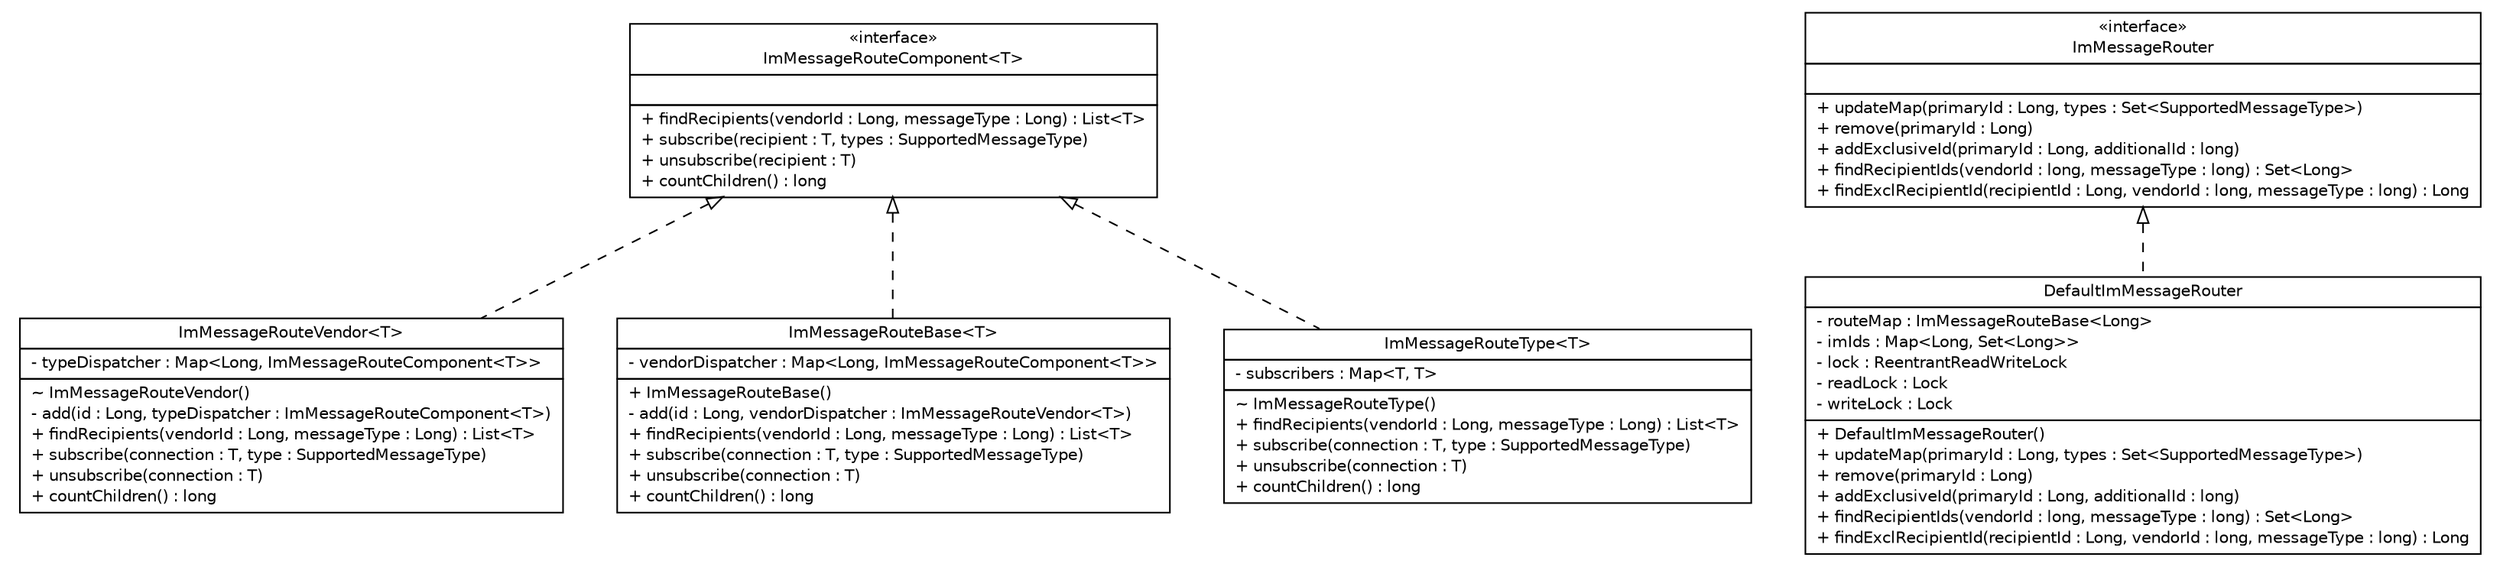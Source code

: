 #!/usr/local/bin/dot
#
# Class diagram 
# Generated by UMLGraph version R5_6 (http://www.umlgraph.org/)
#

digraph G {
	edge [fontname="Helvetica",fontsize=10,labelfontname="Helvetica",labelfontsize=10];
	node [fontname="Helvetica",fontsize=10,shape=plaintext];
	nodesep=0.25;
	ranksep=0.5;
	// de.hsbremen.tc.tnc.tnccs.im.route.ImMessageRouteComponent<T>
	c1350 [label=<<table title="de.hsbremen.tc.tnc.tnccs.im.route.ImMessageRouteComponent" border="0" cellborder="1" cellspacing="0" cellpadding="2" port="p" href="./ImMessageRouteComponent.html">
		<tr><td><table border="0" cellspacing="0" cellpadding="1">
<tr><td align="center" balign="center"> &#171;interface&#187; </td></tr>
<tr><td align="center" balign="center"> ImMessageRouteComponent&lt;T&gt; </td></tr>
		</table></td></tr>
		<tr><td><table border="0" cellspacing="0" cellpadding="1">
<tr><td align="left" balign="left">  </td></tr>
		</table></td></tr>
		<tr><td><table border="0" cellspacing="0" cellpadding="1">
<tr><td align="left" balign="left"> + findRecipients(vendorId : Long, messageType : Long) : List&lt;T&gt; </td></tr>
<tr><td align="left" balign="left"> + subscribe(recipient : T, types : SupportedMessageType) </td></tr>
<tr><td align="left" balign="left"> + unsubscribe(recipient : T) </td></tr>
<tr><td align="left" balign="left"> + countChildren() : long </td></tr>
		</table></td></tr>
		</table>>, URL="./ImMessageRouteComponent.html", fontname="Helvetica", fontcolor="black", fontsize=10.0];
	// de.hsbremen.tc.tnc.tnccs.im.route.ImMessageRouter
	c1351 [label=<<table title="de.hsbremen.tc.tnc.tnccs.im.route.ImMessageRouter" border="0" cellborder="1" cellspacing="0" cellpadding="2" port="p" href="./ImMessageRouter.html">
		<tr><td><table border="0" cellspacing="0" cellpadding="1">
<tr><td align="center" balign="center"> &#171;interface&#187; </td></tr>
<tr><td align="center" balign="center"> ImMessageRouter </td></tr>
		</table></td></tr>
		<tr><td><table border="0" cellspacing="0" cellpadding="1">
<tr><td align="left" balign="left">  </td></tr>
		</table></td></tr>
		<tr><td><table border="0" cellspacing="0" cellpadding="1">
<tr><td align="left" balign="left"> + updateMap(primaryId : Long, types : Set&lt;SupportedMessageType&gt;) </td></tr>
<tr><td align="left" balign="left"> + remove(primaryId : Long) </td></tr>
<tr><td align="left" balign="left"> + addExclusiveId(primaryId : Long, additionalId : long) </td></tr>
<tr><td align="left" balign="left"> + findRecipientIds(vendorId : long, messageType : long) : Set&lt;Long&gt; </td></tr>
<tr><td align="left" balign="left"> + findExclRecipientId(recipientId : Long, vendorId : long, messageType : long) : Long </td></tr>
		</table></td></tr>
		</table>>, URL="./ImMessageRouter.html", fontname="Helvetica", fontcolor="black", fontsize=10.0];
	// de.hsbremen.tc.tnc.tnccs.im.route.ImMessageRouteVendor<T>
	c1352 [label=<<table title="de.hsbremen.tc.tnc.tnccs.im.route.ImMessageRouteVendor" border="0" cellborder="1" cellspacing="0" cellpadding="2" port="p" href="./ImMessageRouteVendor.html">
		<tr><td><table border="0" cellspacing="0" cellpadding="1">
<tr><td align="center" balign="center"> ImMessageRouteVendor&lt;T&gt; </td></tr>
		</table></td></tr>
		<tr><td><table border="0" cellspacing="0" cellpadding="1">
<tr><td align="left" balign="left"> - typeDispatcher : Map&lt;Long, ImMessageRouteComponent&lt;T&gt;&gt; </td></tr>
		</table></td></tr>
		<tr><td><table border="0" cellspacing="0" cellpadding="1">
<tr><td align="left" balign="left"> ~ ImMessageRouteVendor() </td></tr>
<tr><td align="left" balign="left"> - add(id : Long, typeDispatcher : ImMessageRouteComponent&lt;T&gt;) </td></tr>
<tr><td align="left" balign="left"> + findRecipients(vendorId : Long, messageType : Long) : List&lt;T&gt; </td></tr>
<tr><td align="left" balign="left"> + subscribe(connection : T, type : SupportedMessageType) </td></tr>
<tr><td align="left" balign="left"> + unsubscribe(connection : T) </td></tr>
<tr><td align="left" balign="left"> + countChildren() : long </td></tr>
		</table></td></tr>
		</table>>, URL="./ImMessageRouteVendor.html", fontname="Helvetica", fontcolor="black", fontsize=10.0];
	// de.hsbremen.tc.tnc.tnccs.im.route.ImMessageRouteBase<T>
	c1353 [label=<<table title="de.hsbremen.tc.tnc.tnccs.im.route.ImMessageRouteBase" border="0" cellborder="1" cellspacing="0" cellpadding="2" port="p" href="./ImMessageRouteBase.html">
		<tr><td><table border="0" cellspacing="0" cellpadding="1">
<tr><td align="center" balign="center"> ImMessageRouteBase&lt;T&gt; </td></tr>
		</table></td></tr>
		<tr><td><table border="0" cellspacing="0" cellpadding="1">
<tr><td align="left" balign="left"> - vendorDispatcher : Map&lt;Long, ImMessageRouteComponent&lt;T&gt;&gt; </td></tr>
		</table></td></tr>
		<tr><td><table border="0" cellspacing="0" cellpadding="1">
<tr><td align="left" balign="left"> + ImMessageRouteBase() </td></tr>
<tr><td align="left" balign="left"> - add(id : Long, vendorDispatcher : ImMessageRouteVendor&lt;T&gt;) </td></tr>
<tr><td align="left" balign="left"> + findRecipients(vendorId : Long, messageType : Long) : List&lt;T&gt; </td></tr>
<tr><td align="left" balign="left"> + subscribe(connection : T, type : SupportedMessageType) </td></tr>
<tr><td align="left" balign="left"> + unsubscribe(connection : T) </td></tr>
<tr><td align="left" balign="left"> + countChildren() : long </td></tr>
		</table></td></tr>
		</table>>, URL="./ImMessageRouteBase.html", fontname="Helvetica", fontcolor="black", fontsize=10.0];
	// de.hsbremen.tc.tnc.tnccs.im.route.DefaultImMessageRouter
	c1354 [label=<<table title="de.hsbremen.tc.tnc.tnccs.im.route.DefaultImMessageRouter" border="0" cellborder="1" cellspacing="0" cellpadding="2" port="p" href="./DefaultImMessageRouter.html">
		<tr><td><table border="0" cellspacing="0" cellpadding="1">
<tr><td align="center" balign="center"> DefaultImMessageRouter </td></tr>
		</table></td></tr>
		<tr><td><table border="0" cellspacing="0" cellpadding="1">
<tr><td align="left" balign="left"> - routeMap : ImMessageRouteBase&lt;Long&gt; </td></tr>
<tr><td align="left" balign="left"> - imIds : Map&lt;Long, Set&lt;Long&gt;&gt; </td></tr>
<tr><td align="left" balign="left"> - lock : ReentrantReadWriteLock </td></tr>
<tr><td align="left" balign="left"> - readLock : Lock </td></tr>
<tr><td align="left" balign="left"> - writeLock : Lock </td></tr>
		</table></td></tr>
		<tr><td><table border="0" cellspacing="0" cellpadding="1">
<tr><td align="left" balign="left"> + DefaultImMessageRouter() </td></tr>
<tr><td align="left" balign="left"> + updateMap(primaryId : Long, types : Set&lt;SupportedMessageType&gt;) </td></tr>
<tr><td align="left" balign="left"> + remove(primaryId : Long) </td></tr>
<tr><td align="left" balign="left"> + addExclusiveId(primaryId : Long, additionalId : long) </td></tr>
<tr><td align="left" balign="left"> + findRecipientIds(vendorId : long, messageType : long) : Set&lt;Long&gt; </td></tr>
<tr><td align="left" balign="left"> + findExclRecipientId(recipientId : Long, vendorId : long, messageType : long) : Long </td></tr>
		</table></td></tr>
		</table>>, URL="./DefaultImMessageRouter.html", fontname="Helvetica", fontcolor="black", fontsize=10.0];
	// de.hsbremen.tc.tnc.tnccs.im.route.ImMessageRouteType<T>
	c1355 [label=<<table title="de.hsbremen.tc.tnc.tnccs.im.route.ImMessageRouteType" border="0" cellborder="1" cellspacing="0" cellpadding="2" port="p" href="./ImMessageRouteType.html">
		<tr><td><table border="0" cellspacing="0" cellpadding="1">
<tr><td align="center" balign="center"> ImMessageRouteType&lt;T&gt; </td></tr>
		</table></td></tr>
		<tr><td><table border="0" cellspacing="0" cellpadding="1">
<tr><td align="left" balign="left"> - subscribers : Map&lt;T, T&gt; </td></tr>
		</table></td></tr>
		<tr><td><table border="0" cellspacing="0" cellpadding="1">
<tr><td align="left" balign="left"> ~ ImMessageRouteType() </td></tr>
<tr><td align="left" balign="left"> + findRecipients(vendorId : Long, messageType : Long) : List&lt;T&gt; </td></tr>
<tr><td align="left" balign="left"> + subscribe(connection : T, type : SupportedMessageType) </td></tr>
<tr><td align="left" balign="left"> + unsubscribe(connection : T) </td></tr>
<tr><td align="left" balign="left"> + countChildren() : long </td></tr>
		</table></td></tr>
		</table>>, URL="./ImMessageRouteType.html", fontname="Helvetica", fontcolor="black", fontsize=10.0];
	//de.hsbremen.tc.tnc.tnccs.im.route.ImMessageRouteVendor<T> implements de.hsbremen.tc.tnc.tnccs.im.route.ImMessageRouteComponent<T>
	c1350:p -> c1352:p [dir=back,arrowtail=empty,style=dashed];
	//de.hsbremen.tc.tnc.tnccs.im.route.ImMessageRouteBase<T> implements de.hsbremen.tc.tnc.tnccs.im.route.ImMessageRouteComponent<T>
	c1350:p -> c1353:p [dir=back,arrowtail=empty,style=dashed];
	//de.hsbremen.tc.tnc.tnccs.im.route.DefaultImMessageRouter implements de.hsbremen.tc.tnc.tnccs.im.route.ImMessageRouter
	c1351:p -> c1354:p [dir=back,arrowtail=empty,style=dashed];
	//de.hsbremen.tc.tnc.tnccs.im.route.ImMessageRouteType<T> implements de.hsbremen.tc.tnc.tnccs.im.route.ImMessageRouteComponent<T>
	c1350:p -> c1355:p [dir=back,arrowtail=empty,style=dashed];
}

